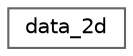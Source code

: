 digraph "Graphical Class Hierarchy"
{
 // LATEX_PDF_SIZE
  bgcolor="transparent";
  edge [fontname=Helvetica,fontsize=10,labelfontname=Helvetica,labelfontsize=10];
  node [fontname=Helvetica,fontsize=10,shape=box,height=0.2,width=0.4];
  rankdir="LR";
  Node0 [id="Node000000",label="data_2d",height=0.2,width=0.4,color="grey40", fillcolor="white", style="filled",URL="$structdata__2d.html",tooltip="2d data structure (width, height)"];
}
